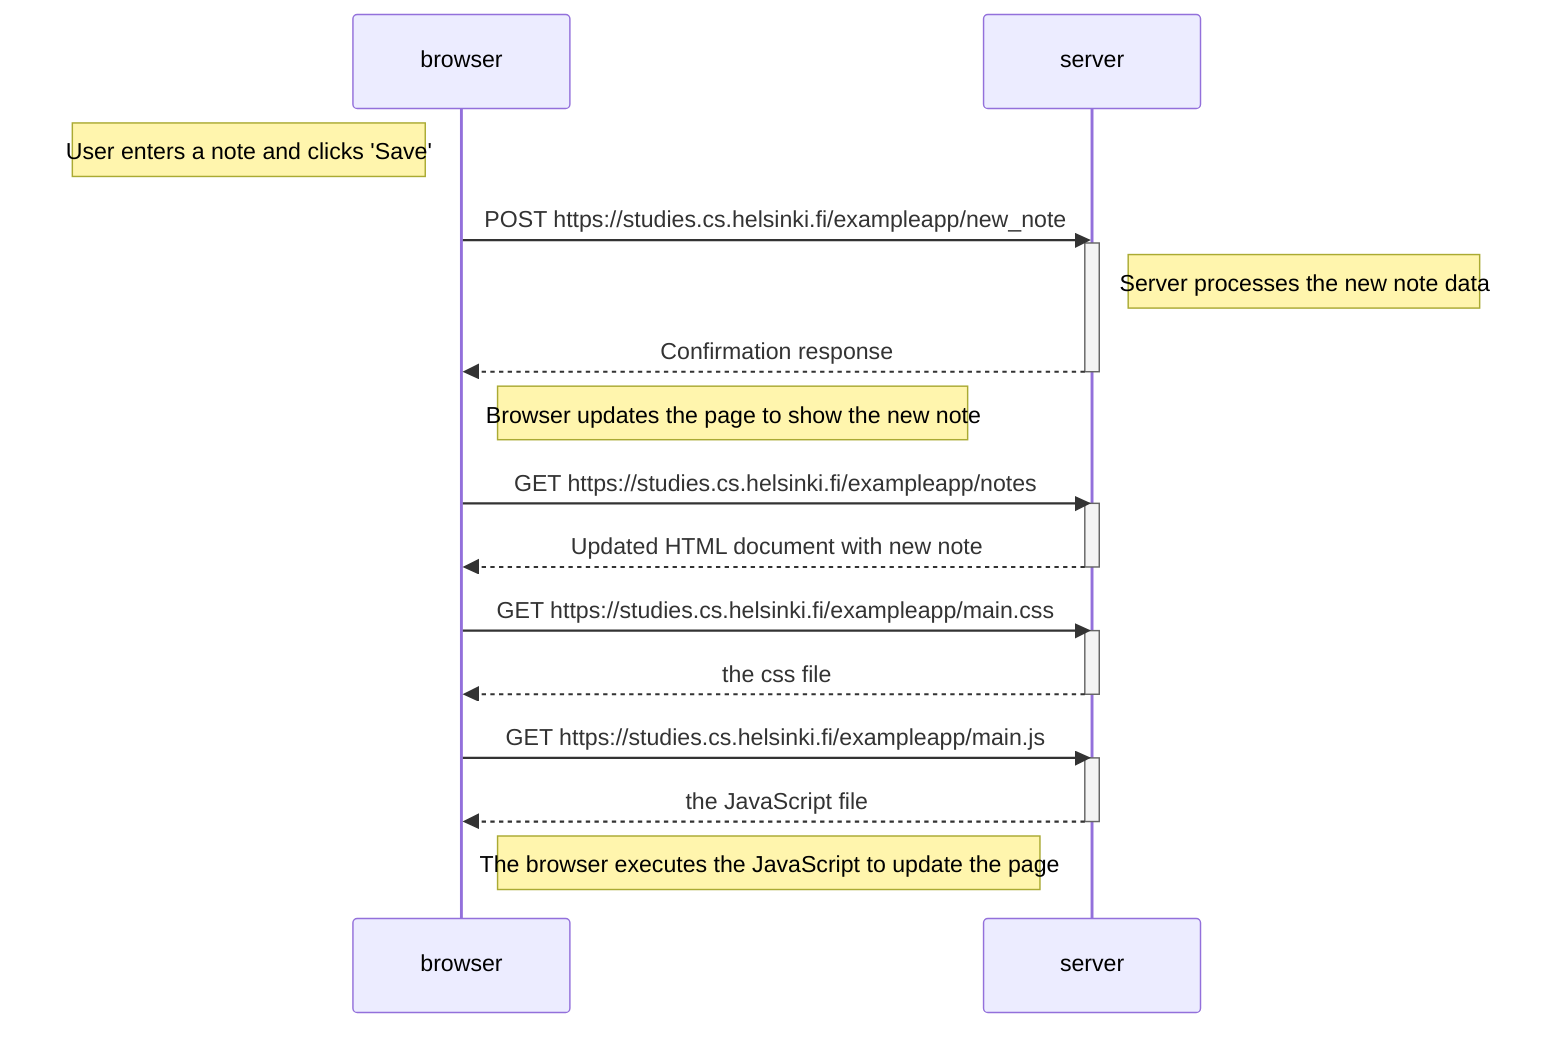 sequenceDiagram
    participant browser
    participant server

    Note left of browser: User enters a note and clicks 'Save'

    browser->>server: POST https://studies.cs.helsinki.fi/exampleapp/new_note
    activate server
    Note right of server: Server processes the new note data
    server-->>browser: Confirmation response
    deactivate server

    Note right of browser: Browser updates the page to show the new note

    browser->>server: GET https://studies.cs.helsinki.fi/exampleapp/notes
    activate server
    server-->>browser: Updated HTML document with new note
    deactivate server

    browser->>server: GET https://studies.cs.helsinki.fi/exampleapp/main.css
    activate server
    server-->>browser: the css file
    deactivate server

    browser->>server: GET https://studies.cs.helsinki.fi/exampleapp/main.js
    activate server
    server-->>browser: the JavaScript file
    deactivate server

    Note right of browser: The browser executes the JavaScript to update the page